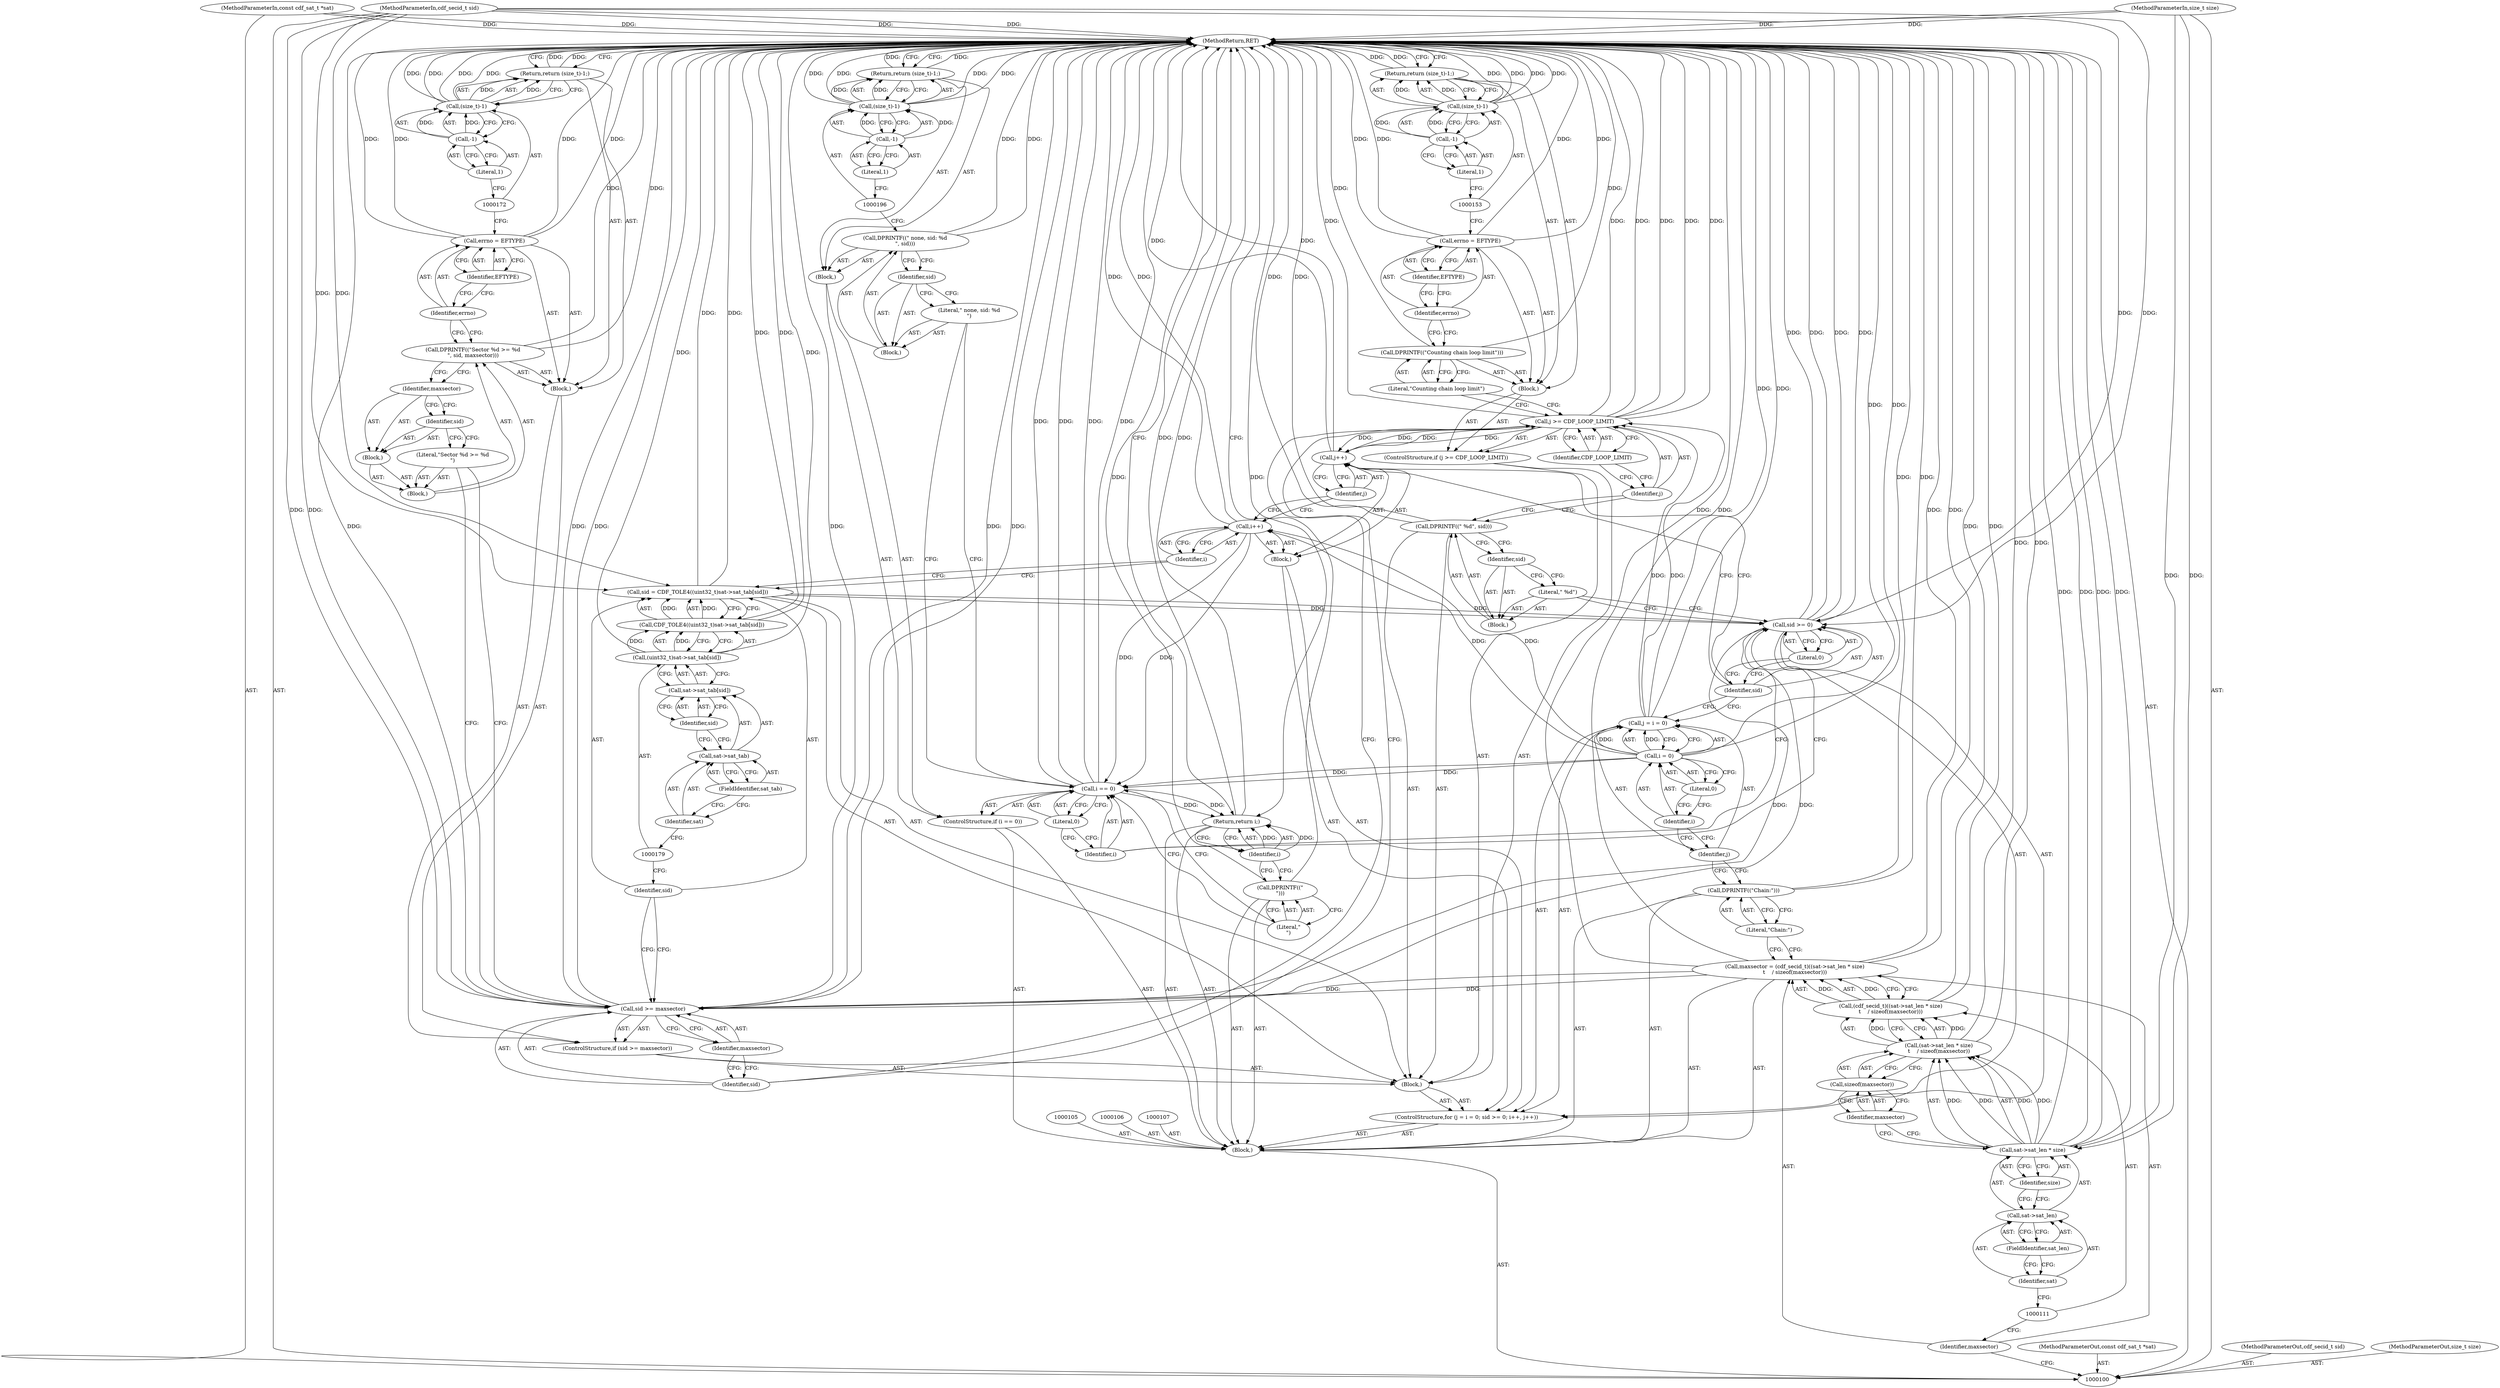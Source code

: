digraph "0_file_40bade80cbe2af1d0b2cd0420cebd5d5905a2382" {
"1000203" [label="(MethodReturn,RET)"];
"1000101" [label="(MethodParameterIn,const cdf_sat_t *sat)"];
"1000272" [label="(MethodParameterOut,const cdf_sat_t *sat)"];
"1000102" [label="(MethodParameterIn,cdf_secid_t sid)"];
"1000273" [label="(MethodParameterOut,cdf_secid_t sid)"];
"1000103" [label="(MethodParameterIn,size_t size)"];
"1000274" [label="(MethodParameterOut,size_t size)"];
"1000144" [label="(Identifier,CDF_LOOP_LIMIT)"];
"1000141" [label="(ControlStructure,if (j >= CDF_LOOP_LIMIT))"];
"1000145" [label="(Block,)"];
"1000142" [label="(Call,j >= CDF_LOOP_LIMIT)"];
"1000143" [label="(Identifier,j)"];
"1000147" [label="(Literal,\"Counting chain loop limit\")"];
"1000146" [label="(Call,DPRINTF((\"Counting chain loop limit\")))"];
"1000150" [label="(Identifier,EFTYPE)"];
"1000148" [label="(Call,errno = EFTYPE)"];
"1000149" [label="(Identifier,errno)"];
"1000152" [label="(Call,(size_t)-1)"];
"1000154" [label="(Call,-1)"];
"1000155" [label="(Literal,1)"];
"1000151" [label="(Return,return (size_t)-1;)"];
"1000159" [label="(Identifier,maxsector)"];
"1000156" [label="(ControlStructure,if (sid >= maxsector))"];
"1000160" [label="(Block,)"];
"1000157" [label="(Call,sid >= maxsector)"];
"1000158" [label="(Identifier,sid)"];
"1000162" [label="(Block,)"];
"1000163" [label="(Literal,\"Sector %d >= %d\n\")"];
"1000161" [label="(Call,DPRINTF((\"Sector %d >= %d\n\", sid, maxsector)))"];
"1000164" [label="(Block,)"];
"1000165" [label="(Identifier,sid)"];
"1000166" [label="(Identifier,maxsector)"];
"1000169" [label="(Identifier,EFTYPE)"];
"1000167" [label="(Call,errno = EFTYPE)"];
"1000168" [label="(Identifier,errno)"];
"1000171" [label="(Call,(size_t)-1)"];
"1000173" [label="(Call,-1)"];
"1000174" [label="(Literal,1)"];
"1000170" [label="(Return,return (size_t)-1;)"];
"1000104" [label="(Block,)"];
"1000178" [label="(Call,(uint32_t)sat->sat_tab[sid])"];
"1000175" [label="(Call,sid = CDF_TOLE4((uint32_t)sat->sat_tab[sid]))"];
"1000176" [label="(Identifier,sid)"];
"1000180" [label="(Call,sat->sat_tab[sid])"];
"1000181" [label="(Call,sat->sat_tab)"];
"1000182" [label="(Identifier,sat)"];
"1000183" [label="(FieldIdentifier,sat_tab)"];
"1000184" [label="(Identifier,sid)"];
"1000177" [label="(Call,CDF_TOLE4((uint32_t)sat->sat_tab[sid]))"];
"1000185" [label="(ControlStructure,if (i == 0))"];
"1000188" [label="(Literal,0)"];
"1000189" [label="(Block,)"];
"1000186" [label="(Call,i == 0)"];
"1000187" [label="(Identifier,i)"];
"1000191" [label="(Block,)"];
"1000192" [label="(Literal,\" none, sid: %d\n\")"];
"1000190" [label="(Call,DPRINTF((\" none, sid: %d\n\", sid)))"];
"1000193" [label="(Identifier,sid)"];
"1000197" [label="(Call,-1)"];
"1000198" [label="(Literal,1)"];
"1000194" [label="(Return,return (size_t)-1;)"];
"1000195" [label="(Call,(size_t)-1)"];
"1000199" [label="(Call,DPRINTF((\"\n\")))"];
"1000200" [label="(Literal,\"\n\")"];
"1000201" [label="(Return,return i;)"];
"1000202" [label="(Identifier,i)"];
"1000108" [label="(Call,maxsector = (cdf_secid_t)((sat->sat_len * size)\n\t    / sizeof(maxsector)))"];
"1000109" [label="(Identifier,maxsector)"];
"1000110" [label="(Call,(cdf_secid_t)((sat->sat_len * size)\n\t    / sizeof(maxsector)))"];
"1000112" [label="(Call,(sat->sat_len * size)\n\t    / sizeof(maxsector))"];
"1000113" [label="(Call,sat->sat_len * size)"];
"1000114" [label="(Call,sat->sat_len)"];
"1000115" [label="(Identifier,sat)"];
"1000116" [label="(FieldIdentifier,sat_len)"];
"1000117" [label="(Identifier,size)"];
"1000119" [label="(Identifier,maxsector)"];
"1000118" [label="(Call,sizeof(maxsector))"];
"1000121" [label="(Literal,\"Chain:\")"];
"1000120" [label="(Call,DPRINTF((\"Chain:\")))"];
"1000125" [label="(Call,i = 0)"];
"1000126" [label="(Identifier,i)"];
"1000127" [label="(Literal,0)"];
"1000128" [label="(Call,sid >= 0)"];
"1000129" [label="(Identifier,sid)"];
"1000122" [label="(ControlStructure,for (j = i = 0; sid >= 0; i++, j++))"];
"1000130" [label="(Literal,0)"];
"1000131" [label="(Block,)"];
"1000132" [label="(Call,i++)"];
"1000133" [label="(Identifier,i)"];
"1000134" [label="(Call,j++)"];
"1000135" [label="(Identifier,j)"];
"1000136" [label="(Block,)"];
"1000123" [label="(Call,j = i = 0)"];
"1000124" [label="(Identifier,j)"];
"1000138" [label="(Block,)"];
"1000139" [label="(Literal,\" %d\")"];
"1000140" [label="(Identifier,sid)"];
"1000137" [label="(Call,DPRINTF((\" %d\", sid)))"];
"1000203" -> "1000100"  [label="AST: "];
"1000203" -> "1000151"  [label="CFG: "];
"1000203" -> "1000170"  [label="CFG: "];
"1000203" -> "1000194"  [label="CFG: "];
"1000203" -> "1000201"  [label="CFG: "];
"1000194" -> "1000203"  [label="DDG: "];
"1000201" -> "1000203"  [label="DDG: "];
"1000170" -> "1000203"  [label="DDG: "];
"1000151" -> "1000203"  [label="DDG: "];
"1000157" -> "1000203"  [label="DDG: "];
"1000157" -> "1000203"  [label="DDG: "];
"1000157" -> "1000203"  [label="DDG: "];
"1000113" -> "1000203"  [label="DDG: "];
"1000113" -> "1000203"  [label="DDG: "];
"1000178" -> "1000203"  [label="DDG: "];
"1000152" -> "1000203"  [label="DDG: "];
"1000152" -> "1000203"  [label="DDG: "];
"1000128" -> "1000203"  [label="DDG: "];
"1000128" -> "1000203"  [label="DDG: "];
"1000146" -> "1000203"  [label="DDG: "];
"1000161" -> "1000203"  [label="DDG: "];
"1000123" -> "1000203"  [label="DDG: "];
"1000177" -> "1000203"  [label="DDG: "];
"1000167" -> "1000203"  [label="DDG: "];
"1000167" -> "1000203"  [label="DDG: "];
"1000186" -> "1000203"  [label="DDG: "];
"1000186" -> "1000203"  [label="DDG: "];
"1000125" -> "1000203"  [label="DDG: "];
"1000142" -> "1000203"  [label="DDG: "];
"1000142" -> "1000203"  [label="DDG: "];
"1000142" -> "1000203"  [label="DDG: "];
"1000190" -> "1000203"  [label="DDG: "];
"1000195" -> "1000203"  [label="DDG: "];
"1000195" -> "1000203"  [label="DDG: "];
"1000103" -> "1000203"  [label="DDG: "];
"1000148" -> "1000203"  [label="DDG: "];
"1000148" -> "1000203"  [label="DDG: "];
"1000132" -> "1000203"  [label="DDG: "];
"1000102" -> "1000203"  [label="DDG: "];
"1000110" -> "1000203"  [label="DDG: "];
"1000199" -> "1000203"  [label="DDG: "];
"1000134" -> "1000203"  [label="DDG: "];
"1000112" -> "1000203"  [label="DDG: "];
"1000101" -> "1000203"  [label="DDG: "];
"1000108" -> "1000203"  [label="DDG: "];
"1000108" -> "1000203"  [label="DDG: "];
"1000120" -> "1000203"  [label="DDG: "];
"1000171" -> "1000203"  [label="DDG: "];
"1000171" -> "1000203"  [label="DDG: "];
"1000175" -> "1000203"  [label="DDG: "];
"1000137" -> "1000203"  [label="DDG: "];
"1000101" -> "1000100"  [label="AST: "];
"1000101" -> "1000203"  [label="DDG: "];
"1000272" -> "1000100"  [label="AST: "];
"1000102" -> "1000100"  [label="AST: "];
"1000102" -> "1000203"  [label="DDG: "];
"1000102" -> "1000128"  [label="DDG: "];
"1000102" -> "1000157"  [label="DDG: "];
"1000102" -> "1000175"  [label="DDG: "];
"1000273" -> "1000100"  [label="AST: "];
"1000103" -> "1000100"  [label="AST: "];
"1000103" -> "1000203"  [label="DDG: "];
"1000103" -> "1000113"  [label="DDG: "];
"1000274" -> "1000100"  [label="AST: "];
"1000144" -> "1000142"  [label="AST: "];
"1000144" -> "1000143"  [label="CFG: "];
"1000142" -> "1000144"  [label="CFG: "];
"1000141" -> "1000136"  [label="AST: "];
"1000142" -> "1000141"  [label="AST: "];
"1000145" -> "1000141"  [label="AST: "];
"1000145" -> "1000141"  [label="AST: "];
"1000146" -> "1000145"  [label="AST: "];
"1000148" -> "1000145"  [label="AST: "];
"1000151" -> "1000145"  [label="AST: "];
"1000142" -> "1000141"  [label="AST: "];
"1000142" -> "1000144"  [label="CFG: "];
"1000143" -> "1000142"  [label="AST: "];
"1000144" -> "1000142"  [label="AST: "];
"1000147" -> "1000142"  [label="CFG: "];
"1000158" -> "1000142"  [label="CFG: "];
"1000142" -> "1000203"  [label="DDG: "];
"1000142" -> "1000203"  [label="DDG: "];
"1000142" -> "1000203"  [label="DDG: "];
"1000142" -> "1000134"  [label="DDG: "];
"1000134" -> "1000142"  [label="DDG: "];
"1000123" -> "1000142"  [label="DDG: "];
"1000143" -> "1000142"  [label="AST: "];
"1000143" -> "1000137"  [label="CFG: "];
"1000144" -> "1000143"  [label="CFG: "];
"1000147" -> "1000146"  [label="AST: "];
"1000147" -> "1000142"  [label="CFG: "];
"1000146" -> "1000147"  [label="CFG: "];
"1000146" -> "1000145"  [label="AST: "];
"1000146" -> "1000147"  [label="CFG: "];
"1000147" -> "1000146"  [label="AST: "];
"1000149" -> "1000146"  [label="CFG: "];
"1000146" -> "1000203"  [label="DDG: "];
"1000150" -> "1000148"  [label="AST: "];
"1000150" -> "1000149"  [label="CFG: "];
"1000148" -> "1000150"  [label="CFG: "];
"1000148" -> "1000145"  [label="AST: "];
"1000148" -> "1000150"  [label="CFG: "];
"1000149" -> "1000148"  [label="AST: "];
"1000150" -> "1000148"  [label="AST: "];
"1000153" -> "1000148"  [label="CFG: "];
"1000148" -> "1000203"  [label="DDG: "];
"1000148" -> "1000203"  [label="DDG: "];
"1000149" -> "1000148"  [label="AST: "];
"1000149" -> "1000146"  [label="CFG: "];
"1000150" -> "1000149"  [label="CFG: "];
"1000152" -> "1000151"  [label="AST: "];
"1000152" -> "1000154"  [label="CFG: "];
"1000153" -> "1000152"  [label="AST: "];
"1000154" -> "1000152"  [label="AST: "];
"1000151" -> "1000152"  [label="CFG: "];
"1000152" -> "1000203"  [label="DDG: "];
"1000152" -> "1000203"  [label="DDG: "];
"1000152" -> "1000151"  [label="DDG: "];
"1000154" -> "1000152"  [label="DDG: "];
"1000154" -> "1000152"  [label="AST: "];
"1000154" -> "1000155"  [label="CFG: "];
"1000155" -> "1000154"  [label="AST: "];
"1000152" -> "1000154"  [label="CFG: "];
"1000154" -> "1000152"  [label="DDG: "];
"1000155" -> "1000154"  [label="AST: "];
"1000155" -> "1000153"  [label="CFG: "];
"1000154" -> "1000155"  [label="CFG: "];
"1000151" -> "1000145"  [label="AST: "];
"1000151" -> "1000152"  [label="CFG: "];
"1000152" -> "1000151"  [label="AST: "];
"1000203" -> "1000151"  [label="CFG: "];
"1000151" -> "1000203"  [label="DDG: "];
"1000152" -> "1000151"  [label="DDG: "];
"1000159" -> "1000157"  [label="AST: "];
"1000159" -> "1000158"  [label="CFG: "];
"1000157" -> "1000159"  [label="CFG: "];
"1000156" -> "1000136"  [label="AST: "];
"1000157" -> "1000156"  [label="AST: "];
"1000160" -> "1000156"  [label="AST: "];
"1000160" -> "1000156"  [label="AST: "];
"1000161" -> "1000160"  [label="AST: "];
"1000167" -> "1000160"  [label="AST: "];
"1000170" -> "1000160"  [label="AST: "];
"1000157" -> "1000156"  [label="AST: "];
"1000157" -> "1000159"  [label="CFG: "];
"1000158" -> "1000157"  [label="AST: "];
"1000159" -> "1000157"  [label="AST: "];
"1000163" -> "1000157"  [label="CFG: "];
"1000176" -> "1000157"  [label="CFG: "];
"1000157" -> "1000203"  [label="DDG: "];
"1000157" -> "1000203"  [label="DDG: "];
"1000157" -> "1000203"  [label="DDG: "];
"1000128" -> "1000157"  [label="DDG: "];
"1000102" -> "1000157"  [label="DDG: "];
"1000108" -> "1000157"  [label="DDG: "];
"1000158" -> "1000157"  [label="AST: "];
"1000158" -> "1000142"  [label="CFG: "];
"1000159" -> "1000158"  [label="CFG: "];
"1000162" -> "1000161"  [label="AST: "];
"1000163" -> "1000162"  [label="AST: "];
"1000164" -> "1000162"  [label="AST: "];
"1000163" -> "1000162"  [label="AST: "];
"1000163" -> "1000157"  [label="CFG: "];
"1000165" -> "1000163"  [label="CFG: "];
"1000161" -> "1000160"  [label="AST: "];
"1000161" -> "1000166"  [label="CFG: "];
"1000162" -> "1000161"  [label="AST: "];
"1000168" -> "1000161"  [label="CFG: "];
"1000161" -> "1000203"  [label="DDG: "];
"1000164" -> "1000162"  [label="AST: "];
"1000165" -> "1000164"  [label="AST: "];
"1000166" -> "1000164"  [label="AST: "];
"1000165" -> "1000164"  [label="AST: "];
"1000165" -> "1000163"  [label="CFG: "];
"1000166" -> "1000165"  [label="CFG: "];
"1000166" -> "1000164"  [label="AST: "];
"1000166" -> "1000165"  [label="CFG: "];
"1000161" -> "1000166"  [label="CFG: "];
"1000169" -> "1000167"  [label="AST: "];
"1000169" -> "1000168"  [label="CFG: "];
"1000167" -> "1000169"  [label="CFG: "];
"1000167" -> "1000160"  [label="AST: "];
"1000167" -> "1000169"  [label="CFG: "];
"1000168" -> "1000167"  [label="AST: "];
"1000169" -> "1000167"  [label="AST: "];
"1000172" -> "1000167"  [label="CFG: "];
"1000167" -> "1000203"  [label="DDG: "];
"1000167" -> "1000203"  [label="DDG: "];
"1000168" -> "1000167"  [label="AST: "];
"1000168" -> "1000161"  [label="CFG: "];
"1000169" -> "1000168"  [label="CFG: "];
"1000171" -> "1000170"  [label="AST: "];
"1000171" -> "1000173"  [label="CFG: "];
"1000172" -> "1000171"  [label="AST: "];
"1000173" -> "1000171"  [label="AST: "];
"1000170" -> "1000171"  [label="CFG: "];
"1000171" -> "1000203"  [label="DDG: "];
"1000171" -> "1000203"  [label="DDG: "];
"1000171" -> "1000170"  [label="DDG: "];
"1000173" -> "1000171"  [label="DDG: "];
"1000173" -> "1000171"  [label="AST: "];
"1000173" -> "1000174"  [label="CFG: "];
"1000174" -> "1000173"  [label="AST: "];
"1000171" -> "1000173"  [label="CFG: "];
"1000173" -> "1000171"  [label="DDG: "];
"1000174" -> "1000173"  [label="AST: "];
"1000174" -> "1000172"  [label="CFG: "];
"1000173" -> "1000174"  [label="CFG: "];
"1000170" -> "1000160"  [label="AST: "];
"1000170" -> "1000171"  [label="CFG: "];
"1000171" -> "1000170"  [label="AST: "];
"1000203" -> "1000170"  [label="CFG: "];
"1000170" -> "1000203"  [label="DDG: "];
"1000171" -> "1000170"  [label="DDG: "];
"1000104" -> "1000100"  [label="AST: "];
"1000105" -> "1000104"  [label="AST: "];
"1000106" -> "1000104"  [label="AST: "];
"1000107" -> "1000104"  [label="AST: "];
"1000108" -> "1000104"  [label="AST: "];
"1000120" -> "1000104"  [label="AST: "];
"1000122" -> "1000104"  [label="AST: "];
"1000185" -> "1000104"  [label="AST: "];
"1000199" -> "1000104"  [label="AST: "];
"1000201" -> "1000104"  [label="AST: "];
"1000178" -> "1000177"  [label="AST: "];
"1000178" -> "1000180"  [label="CFG: "];
"1000179" -> "1000178"  [label="AST: "];
"1000180" -> "1000178"  [label="AST: "];
"1000177" -> "1000178"  [label="CFG: "];
"1000178" -> "1000203"  [label="DDG: "];
"1000178" -> "1000177"  [label="DDG: "];
"1000175" -> "1000136"  [label="AST: "];
"1000175" -> "1000177"  [label="CFG: "];
"1000176" -> "1000175"  [label="AST: "];
"1000177" -> "1000175"  [label="AST: "];
"1000133" -> "1000175"  [label="CFG: "];
"1000175" -> "1000203"  [label="DDG: "];
"1000175" -> "1000128"  [label="DDG: "];
"1000177" -> "1000175"  [label="DDG: "];
"1000102" -> "1000175"  [label="DDG: "];
"1000176" -> "1000175"  [label="AST: "];
"1000176" -> "1000157"  [label="CFG: "];
"1000179" -> "1000176"  [label="CFG: "];
"1000180" -> "1000178"  [label="AST: "];
"1000180" -> "1000184"  [label="CFG: "];
"1000181" -> "1000180"  [label="AST: "];
"1000184" -> "1000180"  [label="AST: "];
"1000178" -> "1000180"  [label="CFG: "];
"1000181" -> "1000180"  [label="AST: "];
"1000181" -> "1000183"  [label="CFG: "];
"1000182" -> "1000181"  [label="AST: "];
"1000183" -> "1000181"  [label="AST: "];
"1000184" -> "1000181"  [label="CFG: "];
"1000182" -> "1000181"  [label="AST: "];
"1000182" -> "1000179"  [label="CFG: "];
"1000183" -> "1000182"  [label="CFG: "];
"1000183" -> "1000181"  [label="AST: "];
"1000183" -> "1000182"  [label="CFG: "];
"1000181" -> "1000183"  [label="CFG: "];
"1000184" -> "1000180"  [label="AST: "];
"1000184" -> "1000181"  [label="CFG: "];
"1000180" -> "1000184"  [label="CFG: "];
"1000177" -> "1000175"  [label="AST: "];
"1000177" -> "1000178"  [label="CFG: "];
"1000178" -> "1000177"  [label="AST: "];
"1000175" -> "1000177"  [label="CFG: "];
"1000177" -> "1000203"  [label="DDG: "];
"1000177" -> "1000175"  [label="DDG: "];
"1000178" -> "1000177"  [label="DDG: "];
"1000185" -> "1000104"  [label="AST: "];
"1000186" -> "1000185"  [label="AST: "];
"1000189" -> "1000185"  [label="AST: "];
"1000188" -> "1000186"  [label="AST: "];
"1000188" -> "1000187"  [label="CFG: "];
"1000186" -> "1000188"  [label="CFG: "];
"1000189" -> "1000185"  [label="AST: "];
"1000190" -> "1000189"  [label="AST: "];
"1000194" -> "1000189"  [label="AST: "];
"1000186" -> "1000185"  [label="AST: "];
"1000186" -> "1000188"  [label="CFG: "];
"1000187" -> "1000186"  [label="AST: "];
"1000188" -> "1000186"  [label="AST: "];
"1000192" -> "1000186"  [label="CFG: "];
"1000200" -> "1000186"  [label="CFG: "];
"1000186" -> "1000203"  [label="DDG: "];
"1000186" -> "1000203"  [label="DDG: "];
"1000125" -> "1000186"  [label="DDG: "];
"1000132" -> "1000186"  [label="DDG: "];
"1000186" -> "1000201"  [label="DDG: "];
"1000187" -> "1000186"  [label="AST: "];
"1000187" -> "1000128"  [label="CFG: "];
"1000188" -> "1000187"  [label="CFG: "];
"1000191" -> "1000190"  [label="AST: "];
"1000192" -> "1000191"  [label="AST: "];
"1000193" -> "1000191"  [label="AST: "];
"1000192" -> "1000191"  [label="AST: "];
"1000192" -> "1000186"  [label="CFG: "];
"1000193" -> "1000192"  [label="CFG: "];
"1000190" -> "1000189"  [label="AST: "];
"1000190" -> "1000193"  [label="CFG: "];
"1000191" -> "1000190"  [label="AST: "];
"1000196" -> "1000190"  [label="CFG: "];
"1000190" -> "1000203"  [label="DDG: "];
"1000193" -> "1000191"  [label="AST: "];
"1000193" -> "1000192"  [label="CFG: "];
"1000190" -> "1000193"  [label="CFG: "];
"1000197" -> "1000195"  [label="AST: "];
"1000197" -> "1000198"  [label="CFG: "];
"1000198" -> "1000197"  [label="AST: "];
"1000195" -> "1000197"  [label="CFG: "];
"1000197" -> "1000195"  [label="DDG: "];
"1000198" -> "1000197"  [label="AST: "];
"1000198" -> "1000196"  [label="CFG: "];
"1000197" -> "1000198"  [label="CFG: "];
"1000194" -> "1000189"  [label="AST: "];
"1000194" -> "1000195"  [label="CFG: "];
"1000195" -> "1000194"  [label="AST: "];
"1000203" -> "1000194"  [label="CFG: "];
"1000194" -> "1000203"  [label="DDG: "];
"1000195" -> "1000194"  [label="DDG: "];
"1000195" -> "1000194"  [label="AST: "];
"1000195" -> "1000197"  [label="CFG: "];
"1000196" -> "1000195"  [label="AST: "];
"1000197" -> "1000195"  [label="AST: "];
"1000194" -> "1000195"  [label="CFG: "];
"1000195" -> "1000203"  [label="DDG: "];
"1000195" -> "1000203"  [label="DDG: "];
"1000195" -> "1000194"  [label="DDG: "];
"1000197" -> "1000195"  [label="DDG: "];
"1000199" -> "1000104"  [label="AST: "];
"1000199" -> "1000200"  [label="CFG: "];
"1000200" -> "1000199"  [label="AST: "];
"1000202" -> "1000199"  [label="CFG: "];
"1000199" -> "1000203"  [label="DDG: "];
"1000200" -> "1000199"  [label="AST: "];
"1000200" -> "1000186"  [label="CFG: "];
"1000199" -> "1000200"  [label="CFG: "];
"1000201" -> "1000104"  [label="AST: "];
"1000201" -> "1000202"  [label="CFG: "];
"1000202" -> "1000201"  [label="AST: "];
"1000203" -> "1000201"  [label="CFG: "];
"1000201" -> "1000203"  [label="DDG: "];
"1000202" -> "1000201"  [label="DDG: "];
"1000186" -> "1000201"  [label="DDG: "];
"1000202" -> "1000201"  [label="AST: "];
"1000202" -> "1000199"  [label="CFG: "];
"1000201" -> "1000202"  [label="CFG: "];
"1000202" -> "1000201"  [label="DDG: "];
"1000108" -> "1000104"  [label="AST: "];
"1000108" -> "1000110"  [label="CFG: "];
"1000109" -> "1000108"  [label="AST: "];
"1000110" -> "1000108"  [label="AST: "];
"1000121" -> "1000108"  [label="CFG: "];
"1000108" -> "1000203"  [label="DDG: "];
"1000108" -> "1000203"  [label="DDG: "];
"1000110" -> "1000108"  [label="DDG: "];
"1000108" -> "1000157"  [label="DDG: "];
"1000109" -> "1000108"  [label="AST: "];
"1000109" -> "1000100"  [label="CFG: "];
"1000111" -> "1000109"  [label="CFG: "];
"1000110" -> "1000108"  [label="AST: "];
"1000110" -> "1000112"  [label="CFG: "];
"1000111" -> "1000110"  [label="AST: "];
"1000112" -> "1000110"  [label="AST: "];
"1000108" -> "1000110"  [label="CFG: "];
"1000110" -> "1000203"  [label="DDG: "];
"1000110" -> "1000108"  [label="DDG: "];
"1000112" -> "1000110"  [label="DDG: "];
"1000112" -> "1000110"  [label="AST: "];
"1000112" -> "1000118"  [label="CFG: "];
"1000113" -> "1000112"  [label="AST: "];
"1000118" -> "1000112"  [label="AST: "];
"1000110" -> "1000112"  [label="CFG: "];
"1000112" -> "1000203"  [label="DDG: "];
"1000112" -> "1000110"  [label="DDG: "];
"1000113" -> "1000112"  [label="DDG: "];
"1000113" -> "1000112"  [label="DDG: "];
"1000113" -> "1000112"  [label="AST: "];
"1000113" -> "1000117"  [label="CFG: "];
"1000114" -> "1000113"  [label="AST: "];
"1000117" -> "1000113"  [label="AST: "];
"1000119" -> "1000113"  [label="CFG: "];
"1000113" -> "1000203"  [label="DDG: "];
"1000113" -> "1000203"  [label="DDG: "];
"1000113" -> "1000112"  [label="DDG: "];
"1000113" -> "1000112"  [label="DDG: "];
"1000103" -> "1000113"  [label="DDG: "];
"1000114" -> "1000113"  [label="AST: "];
"1000114" -> "1000116"  [label="CFG: "];
"1000115" -> "1000114"  [label="AST: "];
"1000116" -> "1000114"  [label="AST: "];
"1000117" -> "1000114"  [label="CFG: "];
"1000115" -> "1000114"  [label="AST: "];
"1000115" -> "1000111"  [label="CFG: "];
"1000116" -> "1000115"  [label="CFG: "];
"1000116" -> "1000114"  [label="AST: "];
"1000116" -> "1000115"  [label="CFG: "];
"1000114" -> "1000116"  [label="CFG: "];
"1000117" -> "1000113"  [label="AST: "];
"1000117" -> "1000114"  [label="CFG: "];
"1000113" -> "1000117"  [label="CFG: "];
"1000119" -> "1000118"  [label="AST: "];
"1000119" -> "1000113"  [label="CFG: "];
"1000118" -> "1000119"  [label="CFG: "];
"1000118" -> "1000112"  [label="AST: "];
"1000118" -> "1000119"  [label="CFG: "];
"1000119" -> "1000118"  [label="AST: "];
"1000112" -> "1000118"  [label="CFG: "];
"1000121" -> "1000120"  [label="AST: "];
"1000121" -> "1000108"  [label="CFG: "];
"1000120" -> "1000121"  [label="CFG: "];
"1000120" -> "1000104"  [label="AST: "];
"1000120" -> "1000121"  [label="CFG: "];
"1000121" -> "1000120"  [label="AST: "];
"1000124" -> "1000120"  [label="CFG: "];
"1000120" -> "1000203"  [label="DDG: "];
"1000125" -> "1000123"  [label="AST: "];
"1000125" -> "1000127"  [label="CFG: "];
"1000126" -> "1000125"  [label="AST: "];
"1000127" -> "1000125"  [label="AST: "];
"1000123" -> "1000125"  [label="CFG: "];
"1000125" -> "1000203"  [label="DDG: "];
"1000125" -> "1000123"  [label="DDG: "];
"1000125" -> "1000132"  [label="DDG: "];
"1000125" -> "1000186"  [label="DDG: "];
"1000126" -> "1000125"  [label="AST: "];
"1000126" -> "1000124"  [label="CFG: "];
"1000127" -> "1000126"  [label="CFG: "];
"1000127" -> "1000125"  [label="AST: "];
"1000127" -> "1000126"  [label="CFG: "];
"1000125" -> "1000127"  [label="CFG: "];
"1000128" -> "1000122"  [label="AST: "];
"1000128" -> "1000130"  [label="CFG: "];
"1000129" -> "1000128"  [label="AST: "];
"1000130" -> "1000128"  [label="AST: "];
"1000139" -> "1000128"  [label="CFG: "];
"1000187" -> "1000128"  [label="CFG: "];
"1000128" -> "1000203"  [label="DDG: "];
"1000128" -> "1000203"  [label="DDG: "];
"1000175" -> "1000128"  [label="DDG: "];
"1000102" -> "1000128"  [label="DDG: "];
"1000128" -> "1000157"  [label="DDG: "];
"1000129" -> "1000128"  [label="AST: "];
"1000129" -> "1000123"  [label="CFG: "];
"1000129" -> "1000134"  [label="CFG: "];
"1000130" -> "1000129"  [label="CFG: "];
"1000122" -> "1000104"  [label="AST: "];
"1000123" -> "1000122"  [label="AST: "];
"1000128" -> "1000122"  [label="AST: "];
"1000131" -> "1000122"  [label="AST: "];
"1000136" -> "1000122"  [label="AST: "];
"1000130" -> "1000128"  [label="AST: "];
"1000130" -> "1000129"  [label="CFG: "];
"1000128" -> "1000130"  [label="CFG: "];
"1000131" -> "1000122"  [label="AST: "];
"1000132" -> "1000131"  [label="AST: "];
"1000134" -> "1000131"  [label="AST: "];
"1000132" -> "1000131"  [label="AST: "];
"1000132" -> "1000133"  [label="CFG: "];
"1000133" -> "1000132"  [label="AST: "];
"1000135" -> "1000132"  [label="CFG: "];
"1000132" -> "1000203"  [label="DDG: "];
"1000125" -> "1000132"  [label="DDG: "];
"1000132" -> "1000186"  [label="DDG: "];
"1000133" -> "1000132"  [label="AST: "];
"1000133" -> "1000175"  [label="CFG: "];
"1000132" -> "1000133"  [label="CFG: "];
"1000134" -> "1000131"  [label="AST: "];
"1000134" -> "1000135"  [label="CFG: "];
"1000135" -> "1000134"  [label="AST: "];
"1000129" -> "1000134"  [label="CFG: "];
"1000134" -> "1000203"  [label="DDG: "];
"1000142" -> "1000134"  [label="DDG: "];
"1000134" -> "1000142"  [label="DDG: "];
"1000135" -> "1000134"  [label="AST: "];
"1000135" -> "1000132"  [label="CFG: "];
"1000134" -> "1000135"  [label="CFG: "];
"1000136" -> "1000122"  [label="AST: "];
"1000137" -> "1000136"  [label="AST: "];
"1000141" -> "1000136"  [label="AST: "];
"1000156" -> "1000136"  [label="AST: "];
"1000175" -> "1000136"  [label="AST: "];
"1000123" -> "1000122"  [label="AST: "];
"1000123" -> "1000125"  [label="CFG: "];
"1000124" -> "1000123"  [label="AST: "];
"1000125" -> "1000123"  [label="AST: "];
"1000129" -> "1000123"  [label="CFG: "];
"1000123" -> "1000203"  [label="DDG: "];
"1000125" -> "1000123"  [label="DDG: "];
"1000123" -> "1000142"  [label="DDG: "];
"1000124" -> "1000123"  [label="AST: "];
"1000124" -> "1000120"  [label="CFG: "];
"1000126" -> "1000124"  [label="CFG: "];
"1000138" -> "1000137"  [label="AST: "];
"1000139" -> "1000138"  [label="AST: "];
"1000140" -> "1000138"  [label="AST: "];
"1000139" -> "1000138"  [label="AST: "];
"1000139" -> "1000128"  [label="CFG: "];
"1000140" -> "1000139"  [label="CFG: "];
"1000140" -> "1000138"  [label="AST: "];
"1000140" -> "1000139"  [label="CFG: "];
"1000137" -> "1000140"  [label="CFG: "];
"1000137" -> "1000136"  [label="AST: "];
"1000137" -> "1000140"  [label="CFG: "];
"1000138" -> "1000137"  [label="AST: "];
"1000143" -> "1000137"  [label="CFG: "];
"1000137" -> "1000203"  [label="DDG: "];
}
